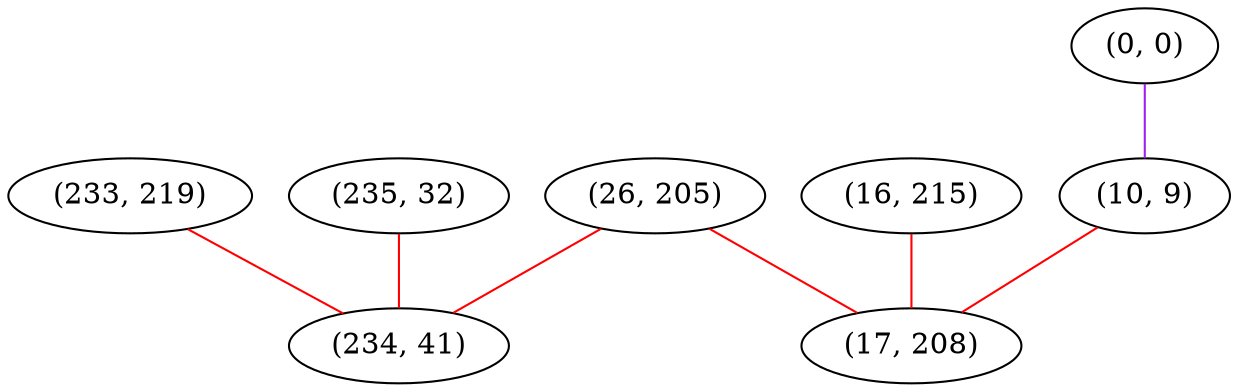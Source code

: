 graph "" {
"(233, 219)";
"(16, 215)";
"(235, 32)";
"(0, 0)";
"(10, 9)";
"(26, 205)";
"(17, 208)";
"(234, 41)";
"(233, 219)" -- "(234, 41)"  [color=red, key=0, weight=1];
"(16, 215)" -- "(17, 208)"  [color=red, key=0, weight=1];
"(235, 32)" -- "(234, 41)"  [color=red, key=0, weight=1];
"(0, 0)" -- "(10, 9)"  [color=purple, key=0, weight=4];
"(10, 9)" -- "(17, 208)"  [color=red, key=0, weight=1];
"(26, 205)" -- "(17, 208)"  [color=red, key=0, weight=1];
"(26, 205)" -- "(234, 41)"  [color=red, key=0, weight=1];
}

